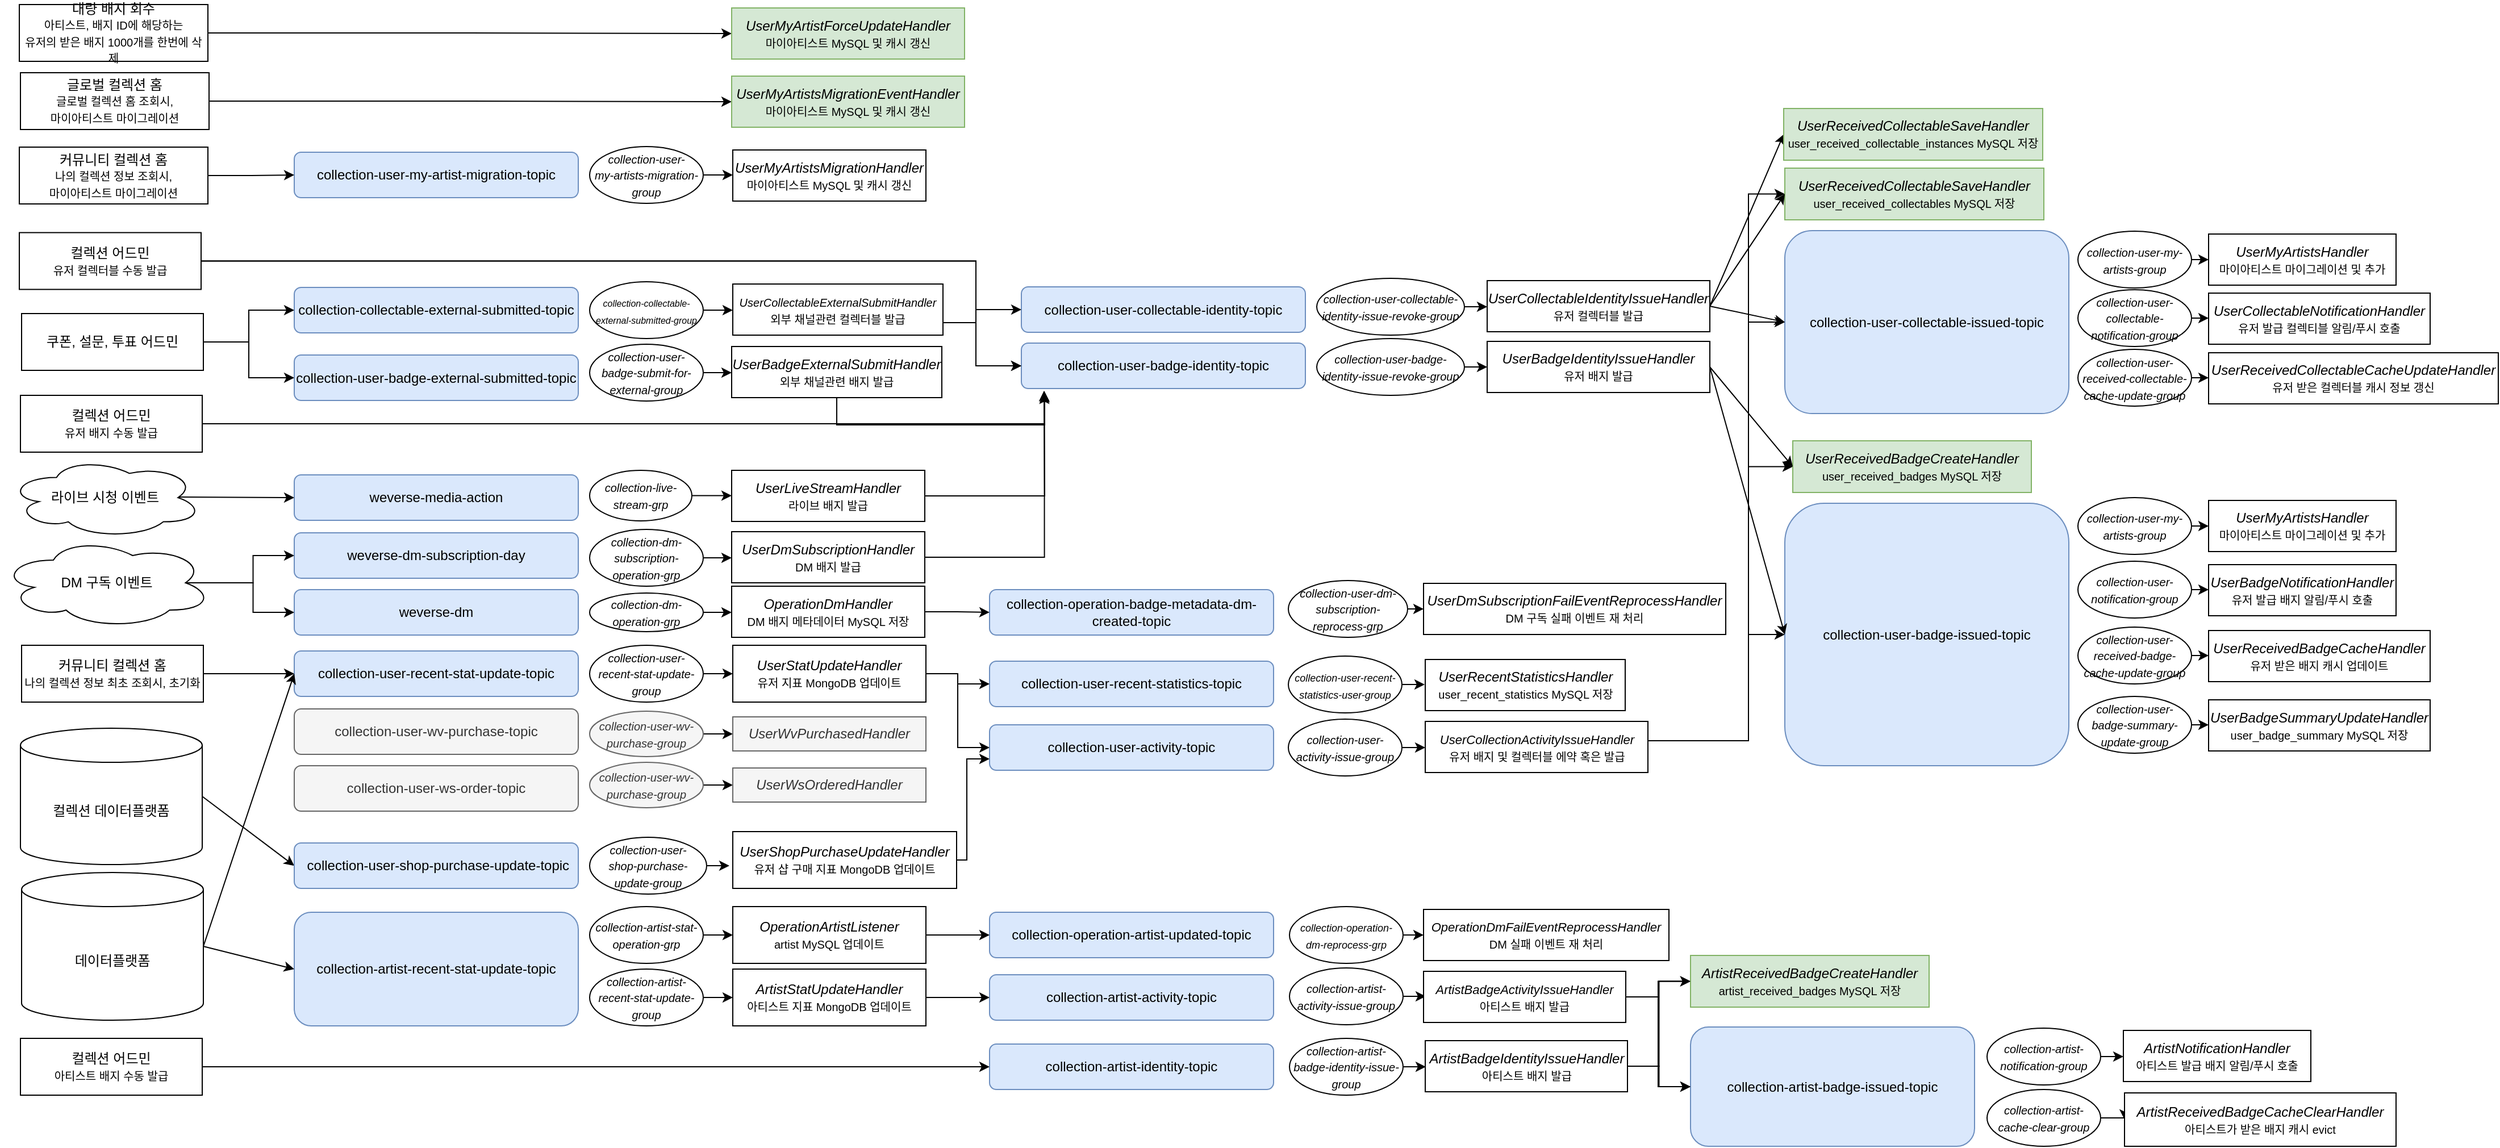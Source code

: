 <mxfile version="22.1.17" type="github">
  <diagram name="Kafka Event" id="AxXZHzaRcRMsWfZ9CsZy">
    <mxGraphModel dx="1747" dy="1039" grid="1" gridSize="10" guides="1" tooltips="1" connect="1" arrows="1" fold="1" page="1" pageScale="1" pageWidth="827" pageHeight="1169" math="0" shadow="0">
      <root>
        <mxCell id="0" />
        <mxCell id="1" parent="0" />
        <mxCell id="Hu20n-Qd5BMdo4HiK3WD-1" value="collection-user-recent-stat-update-topic" style="rounded=1;whiteSpace=wrap;html=1;fillColor=#dae8fc;strokeColor=#6c8ebf;" parent="1" vertex="1">
          <mxGeometry x="437" y="646" width="250" height="40" as="geometry" />
        </mxCell>
        <mxCell id="Hu20n-Qd5BMdo4HiK3WD-2" value="collection-operation-artist-updated-topic" style="rounded=1;whiteSpace=wrap;html=1;fillColor=#dae8fc;strokeColor=#6c8ebf;" parent="1" vertex="1">
          <mxGeometry x="1049" y="876" width="250" height="40" as="geometry" />
        </mxCell>
        <mxCell id="Hu20n-Qd5BMdo4HiK3WD-3" value="weverse-dm-subscription-day" style="rounded=1;whiteSpace=wrap;html=1;fillColor=#dae8fc;strokeColor=#6c8ebf;" parent="1" vertex="1">
          <mxGeometry x="437" y="542" width="250" height="40" as="geometry" />
        </mxCell>
        <mxCell id="Hu20n-Qd5BMdo4HiK3WD-4" value="collection-operation-badge-metadata-dm-created-topic" style="rounded=1;whiteSpace=wrap;html=1;fillColor=#dae8fc;strokeColor=#6c8ebf;" parent="1" vertex="1">
          <mxGeometry x="1049" y="592" width="250" height="40" as="geometry" />
        </mxCell>
        <mxCell id="Hu20n-Qd5BMdo4HiK3WD-6" value="collection-user-badge-identity-topic" style="rounded=1;whiteSpace=wrap;html=1;fillColor=#dae8fc;strokeColor=#6c8ebf;" parent="1" vertex="1">
          <mxGeometry x="1077" y="375" width="250" height="40" as="geometry" />
        </mxCell>
        <mxCell id="Hu20n-Qd5BMdo4HiK3WD-7" value="collection-user-collectable-identity-topic" style="rounded=1;whiteSpace=wrap;html=1;fillColor=#dae8fc;strokeColor=#6c8ebf;" parent="1" vertex="1">
          <mxGeometry x="1077" y="325.5" width="250" height="40" as="geometry" />
        </mxCell>
        <mxCell id="Hu20n-Qd5BMdo4HiK3WD-8" value="collection-artist-activity-topic" style="rounded=1;whiteSpace=wrap;html=1;fillColor=#dae8fc;strokeColor=#6c8ebf;" parent="1" vertex="1">
          <mxGeometry x="1049" y="931" width="250" height="40" as="geometry" />
        </mxCell>
        <mxCell id="Hu20n-Qd5BMdo4HiK3WD-9" value="collection-artist-identity-topic" style="rounded=1;whiteSpace=wrap;html=1;fillColor=#dae8fc;strokeColor=#6c8ebf;" parent="1" vertex="1">
          <mxGeometry x="1049" y="992" width="250" height="40" as="geometry" />
        </mxCell>
        <mxCell id="Hu20n-Qd5BMdo4HiK3WD-11" value="collection-artist-badge-issued-topic" style="rounded=1;whiteSpace=wrap;html=1;fillColor=#dae8fc;strokeColor=#6c8ebf;" parent="1" vertex="1">
          <mxGeometry x="1666" y="977" width="250" height="105" as="geometry" />
        </mxCell>
        <mxCell id="Hu20n-Qd5BMdo4HiK3WD-12" value="collection-user-collectable-issued-topic" style="rounded=1;whiteSpace=wrap;html=1;fillColor=#dae8fc;strokeColor=#6c8ebf;" parent="1" vertex="1">
          <mxGeometry x="1749" y="276" width="250" height="161" as="geometry" />
        </mxCell>
        <mxCell id="Hu20n-Qd5BMdo4HiK3WD-13" value="collection-user-my-artist-migration-topic" style="rounded=1;whiteSpace=wrap;html=1;fillColor=#dae8fc;strokeColor=#6c8ebf;" parent="1" vertex="1">
          <mxGeometry x="437" y="207" width="250" height="40" as="geometry" />
        </mxCell>
        <mxCell id="Hu20n-Qd5BMdo4HiK3WD-14" value="collection-user-activity-topic" style="rounded=1;whiteSpace=wrap;html=1;fillColor=#dae8fc;strokeColor=#6c8ebf;" parent="1" vertex="1">
          <mxGeometry x="1049" y="711" width="250" height="40" as="geometry" />
        </mxCell>
        <mxCell id="Hu20n-Qd5BMdo4HiK3WD-16" value="collection-user-badge-issued-topic" style="rounded=1;whiteSpace=wrap;html=1;fillColor=#dae8fc;strokeColor=#6c8ebf;" parent="1" vertex="1">
          <mxGeometry x="1749" y="516" width="250" height="231" as="geometry" />
        </mxCell>
        <mxCell id="Hu20n-Qd5BMdo4HiK3WD-17" value="collection-user-ws-order-topic" style="rounded=1;whiteSpace=wrap;html=1;fillColor=#f5f5f5;strokeColor=#666666;fontColor=#333333;" parent="1" vertex="1">
          <mxGeometry x="437" y="747" width="250" height="40" as="geometry" />
        </mxCell>
        <mxCell id="Hu20n-Qd5BMdo4HiK3WD-18" value="collection-user-wv-purchase-topic" style="rounded=1;whiteSpace=wrap;html=1;fillColor=#f5f5f5;strokeColor=#666666;fontColor=#333333;" parent="1" vertex="1">
          <mxGeometry x="437" y="697" width="250" height="40" as="geometry" />
        </mxCell>
        <mxCell id="Hu20n-Qd5BMdo4HiK3WD-19" value="collection-artist-recent-stat-update-topic" style="rounded=1;whiteSpace=wrap;html=1;fillColor=#dae8fc;strokeColor=#6c8ebf;" parent="1" vertex="1">
          <mxGeometry x="437" y="876" width="250" height="100" as="geometry" />
        </mxCell>
        <mxCell id="Hu20n-Qd5BMdo4HiK3WD-20" value="collection-user-recent-statistics-topic" style="rounded=1;whiteSpace=wrap;html=1;fillColor=#dae8fc;strokeColor=#6c8ebf;" parent="1" vertex="1">
          <mxGeometry x="1049" y="655" width="250" height="40" as="geometry" />
        </mxCell>
        <mxCell id="Hu20n-Qd5BMdo4HiK3WD-21" value="weverse-dm" style="rounded=1;whiteSpace=wrap;html=1;fillColor=#dae8fc;strokeColor=#6c8ebf;" parent="1" vertex="1">
          <mxGeometry x="437" y="592" width="250" height="40" as="geometry" />
        </mxCell>
        <mxCell id="Hu20n-Qd5BMdo4HiK3WD-22" value="weverse-media-action" style="rounded=1;whiteSpace=wrap;html=1;fillColor=#dae8fc;strokeColor=#6c8ebf;" parent="1" vertex="1">
          <mxGeometry x="437" y="491" width="250" height="40" as="geometry" />
        </mxCell>
        <mxCell id="Hu20n-Qd5BMdo4HiK3WD-23" value="collection-user-badge-external-submitted-topic" style="rounded=1;whiteSpace=wrap;html=1;fillColor=#dae8fc;strokeColor=#6c8ebf;" parent="1" vertex="1">
          <mxGeometry x="437" y="385.5" width="250" height="40" as="geometry" />
        </mxCell>
        <mxCell id="Hu20n-Qd5BMdo4HiK3WD-24" value="collection-collectable-external-submitted-topic" style="rounded=1;whiteSpace=wrap;html=1;fillColor=#dae8fc;strokeColor=#6c8ebf;" parent="1" vertex="1">
          <mxGeometry x="437" y="326" width="250" height="40" as="geometry" />
        </mxCell>
        <mxCell id="Hu20n-Qd5BMdo4HiK3WD-59" style="edgeStyle=orthogonalEdgeStyle;rounded=0;orthogonalLoop=1;jettySize=auto;html=1;exitX=1;exitY=0.5;exitDx=0;exitDy=0;" parent="1" source="Hu20n-Qd5BMdo4HiK3WD-27" target="Hu20n-Qd5BMdo4HiK3WD-34" edge="1">
          <mxGeometry relative="1" as="geometry" />
        </mxCell>
        <mxCell id="Hu20n-Qd5BMdo4HiK3WD-27" value="&lt;i&gt;&lt;font style=&quot;font-size: 9px;&quot;&gt;collection-user-recent-statistics-user-group&lt;/font&gt;&lt;/i&gt;" style="ellipse;whiteSpace=wrap;html=1;" parent="1" vertex="1">
          <mxGeometry x="1312" y="650.5" width="100" height="50" as="geometry" />
        </mxCell>
        <mxCell id="Hu20n-Qd5BMdo4HiK3WD-29" style="edgeStyle=orthogonalEdgeStyle;rounded=0;orthogonalLoop=1;jettySize=auto;html=1;entryX=0;entryY=0.5;entryDx=0;entryDy=0;exitX=1;exitY=0.5;exitDx=0;exitDy=0;" parent="1" source="Hu20n-Qd5BMdo4HiK3WD-35" target="Hu20n-Qd5BMdo4HiK3WD-20" edge="1">
          <mxGeometry relative="1" as="geometry">
            <mxPoint x="427" y="606" as="sourcePoint" />
            <Array as="points" />
          </mxGeometry>
        </mxCell>
        <mxCell id="Hu20n-Qd5BMdo4HiK3WD-28" value="&lt;font size=&quot;1&quot;&gt;&lt;i&gt;collection-user-recent-stat-update-group&lt;/i&gt;&lt;/font&gt;" style="ellipse;whiteSpace=wrap;html=1;" parent="1" vertex="1">
          <mxGeometry x="697" y="641" width="100" height="50" as="geometry" />
        </mxCell>
        <mxCell id="Hu20n-Qd5BMdo4HiK3WD-34" value="&lt;i&gt;UserRecentStatisticsHandler&lt;/i&gt;&lt;br style=&quot;border-color: var(--border-color);&quot;&gt;&lt;font style=&quot;font-size: 10px;&quot;&gt;user_recent_statistics MySQL 저장&lt;/font&gt;" style="rounded=0;whiteSpace=wrap;html=1;" parent="1" vertex="1">
          <mxGeometry x="1432.5" y="653.5" width="176" height="45" as="geometry" />
        </mxCell>
        <mxCell id="Hu20n-Qd5BMdo4HiK3WD-38" value="" style="edgeStyle=orthogonalEdgeStyle;rounded=0;orthogonalLoop=1;jettySize=auto;html=1;entryX=0;entryY=0.5;entryDx=0;entryDy=0;exitX=1;exitY=0.5;exitDx=0;exitDy=0;" parent="1" source="Hu20n-Qd5BMdo4HiK3WD-28" target="Hu20n-Qd5BMdo4HiK3WD-35" edge="1">
          <mxGeometry relative="1" as="geometry">
            <mxPoint x="514" y="343" as="sourcePoint" />
            <mxPoint x="1167" y="343" as="targetPoint" />
            <Array as="points" />
          </mxGeometry>
        </mxCell>
        <mxCell id="Hu20n-Qd5BMdo4HiK3WD-135" style="edgeStyle=orthogonalEdgeStyle;rounded=0;orthogonalLoop=1;jettySize=auto;html=1;exitX=1;exitY=0.5;exitDx=0;exitDy=0;entryX=0;entryY=0.5;entryDx=0;entryDy=0;" parent="1" source="Hu20n-Qd5BMdo4HiK3WD-35" target="Hu20n-Qd5BMdo4HiK3WD-14" edge="1">
          <mxGeometry relative="1" as="geometry" />
        </mxCell>
        <mxCell id="Hu20n-Qd5BMdo4HiK3WD-35" value="&lt;i&gt;UserStatUpdateHandler&lt;/i&gt;&lt;br&gt;&lt;font style=&quot;font-size: 10px;&quot;&gt;유저 지표 MongoDB 업데이트&lt;/font&gt;" style="rounded=0;whiteSpace=wrap;html=1;" parent="1" vertex="1">
          <mxGeometry x="823" y="641" width="170" height="50" as="geometry" />
        </mxCell>
        <mxCell id="Hu20n-Qd5BMdo4HiK3WD-40" style="edgeStyle=orthogonalEdgeStyle;rounded=0;orthogonalLoop=1;jettySize=auto;html=1;entryX=0;entryY=0.5;entryDx=0;entryDy=0;" parent="1" source="Hu20n-Qd5BMdo4HiK3WD-39" target="Hu20n-Qd5BMdo4HiK3WD-1" edge="1">
          <mxGeometry relative="1" as="geometry" />
        </mxCell>
        <mxCell id="Hu20n-Qd5BMdo4HiK3WD-39" value="커뮤니티 컬렉션 홈&lt;br&gt;&lt;font style=&quot;font-size: 10px;&quot;&gt;나의 컬렉션 정보 최초 조회시, 초기화&lt;/font&gt;" style="rounded=0;whiteSpace=wrap;html=1;" parent="1" vertex="1">
          <mxGeometry x="197" y="641" width="160" height="50" as="geometry" />
        </mxCell>
        <mxCell id="Hu20n-Qd5BMdo4HiK3WD-42" style="rounded=0;orthogonalLoop=1;jettySize=auto;html=1;exitX=1;exitY=0.5;exitDx=0;exitDy=0;exitPerimeter=0;entryX=0;entryY=0.5;entryDx=0;entryDy=0;" parent="1" source="Hu20n-Qd5BMdo4HiK3WD-41" target="Hu20n-Qd5BMdo4HiK3WD-1" edge="1">
          <mxGeometry relative="1" as="geometry" />
        </mxCell>
        <mxCell id="Hu20n-Qd5BMdo4HiK3WD-43" style="rounded=0;orthogonalLoop=1;jettySize=auto;html=1;exitX=1;exitY=0.5;exitDx=0;exitDy=0;exitPerimeter=0;entryX=0;entryY=0.5;entryDx=0;entryDy=0;" parent="1" source="Hu20n-Qd5BMdo4HiK3WD-41" target="Hu20n-Qd5BMdo4HiK3WD-19" edge="1">
          <mxGeometry relative="1" as="geometry">
            <mxPoint x="358" y="871" as="sourcePoint" />
          </mxGeometry>
        </mxCell>
        <mxCell id="Hu20n-Qd5BMdo4HiK3WD-41" value="데이터플랫폼" style="shape=cylinder3;whiteSpace=wrap;html=1;boundedLbl=1;backgroundOutline=1;size=15;" parent="1" vertex="1">
          <mxGeometry x="197" y="841" width="160" height="130" as="geometry" />
        </mxCell>
        <mxCell id="Hu20n-Qd5BMdo4HiK3WD-46" style="edgeStyle=orthogonalEdgeStyle;rounded=0;orthogonalLoop=1;jettySize=auto;html=1;exitX=1;exitY=0.5;exitDx=0;exitDy=0;entryX=0;entryY=0.5;entryDx=0;entryDy=0;" parent="1" source="Hu20n-Qd5BMdo4HiK3WD-44" target="Hu20n-Qd5BMdo4HiK3WD-45" edge="1">
          <mxGeometry relative="1" as="geometry" />
        </mxCell>
        <mxCell id="Hu20n-Qd5BMdo4HiK3WD-44" value="&lt;font style=&quot;font-size: 10px;&quot;&gt;&lt;i&gt;collection-artist-recent-stat-update-group&lt;/i&gt;&lt;/font&gt;" style="ellipse;whiteSpace=wrap;html=1;" parent="1" vertex="1">
          <mxGeometry x="697" y="926" width="100" height="50" as="geometry" />
        </mxCell>
        <mxCell id="Hu20n-Qd5BMdo4HiK3WD-138" style="edgeStyle=orthogonalEdgeStyle;rounded=0;orthogonalLoop=1;jettySize=auto;html=1;exitX=1;exitY=0.5;exitDx=0;exitDy=0;entryX=0;entryY=0.5;entryDx=0;entryDy=0;" parent="1" source="Hu20n-Qd5BMdo4HiK3WD-45" target="Hu20n-Qd5BMdo4HiK3WD-8" edge="1">
          <mxGeometry relative="1" as="geometry" />
        </mxCell>
        <mxCell id="Hu20n-Qd5BMdo4HiK3WD-45" value="&lt;i&gt;ArtistStatUpdateHandler&lt;br&gt;&lt;/i&gt;&lt;font style=&quot;font-size: 10px;&quot;&gt;아티스트 지표 MongoDB 업데이트&lt;/font&gt;" style="rounded=0;whiteSpace=wrap;html=1;" parent="1" vertex="1">
          <mxGeometry x="823" y="926" width="170" height="50" as="geometry" />
        </mxCell>
        <mxCell id="Hu20n-Qd5BMdo4HiK3WD-53" style="edgeStyle=orthogonalEdgeStyle;rounded=0;orthogonalLoop=1;jettySize=auto;html=1;exitX=1;exitY=0.5;exitDx=0;exitDy=0;entryX=0;entryY=0.5;entryDx=0;entryDy=0;" parent="1" source="Hu20n-Qd5BMdo4HiK3WD-48" target="Hu20n-Qd5BMdo4HiK3WD-52" edge="1">
          <mxGeometry relative="1" as="geometry" />
        </mxCell>
        <mxCell id="Hu20n-Qd5BMdo4HiK3WD-48" value="&lt;font style=&quot;font-size: 10px;&quot;&gt;&lt;i&gt;collection-artist-stat-operation-grp&lt;/i&gt;&lt;/font&gt;" style="ellipse;whiteSpace=wrap;html=1;" parent="1" vertex="1">
          <mxGeometry x="697" y="871" width="100" height="50" as="geometry" />
        </mxCell>
        <mxCell id="Hu20n-Qd5BMdo4HiK3WD-49" style="edgeStyle=orthogonalEdgeStyle;rounded=0;orthogonalLoop=1;jettySize=auto;html=1;exitX=0.5;exitY=1;exitDx=0;exitDy=0;" parent="1" source="Hu20n-Qd5BMdo4HiK3WD-19" target="Hu20n-Qd5BMdo4HiK3WD-19" edge="1">
          <mxGeometry relative="1" as="geometry" />
        </mxCell>
        <mxCell id="Hu20n-Qd5BMdo4HiK3WD-54" style="edgeStyle=orthogonalEdgeStyle;rounded=0;orthogonalLoop=1;jettySize=auto;html=1;exitX=1;exitY=0.5;exitDx=0;exitDy=0;entryX=0;entryY=0.5;entryDx=0;entryDy=0;" parent="1" source="Hu20n-Qd5BMdo4HiK3WD-52" target="Hu20n-Qd5BMdo4HiK3WD-2" edge="1">
          <mxGeometry relative="1" as="geometry" />
        </mxCell>
        <mxCell id="Hu20n-Qd5BMdo4HiK3WD-52" value="&lt;i&gt;OperationArtistListener&lt;br&gt;&lt;/i&gt;&lt;span style=&quot;font-size: 10px;&quot;&gt;artist MySQL 업데이트&lt;/span&gt;" style="rounded=0;whiteSpace=wrap;html=1;" parent="1" vertex="1">
          <mxGeometry x="823" y="871" width="170" height="50" as="geometry" />
        </mxCell>
        <mxCell id="Hu20n-Qd5BMdo4HiK3WD-57" style="edgeStyle=orthogonalEdgeStyle;rounded=0;orthogonalLoop=1;jettySize=auto;html=1;exitX=1;exitY=0.5;exitDx=0;exitDy=0;entryX=0;entryY=0.5;entryDx=0;entryDy=0;" parent="1" source="Hu20n-Qd5BMdo4HiK3WD-55" target="Hu20n-Qd5BMdo4HiK3WD-56" edge="1">
          <mxGeometry relative="1" as="geometry" />
        </mxCell>
        <mxCell id="Hu20n-Qd5BMdo4HiK3WD-55" value="&lt;i&gt;&lt;font style=&quot;font-size: 9px;&quot;&gt;collection-operation-&lt;br&gt;dm-reprocess-grp&lt;/font&gt;&lt;/i&gt;" style="ellipse;whiteSpace=wrap;html=1;" parent="1" vertex="1">
          <mxGeometry x="1313" y="871" width="100" height="50" as="geometry" />
        </mxCell>
        <mxCell id="Hu20n-Qd5BMdo4HiK3WD-56" value="&lt;font style=&quot;&quot;&gt;&lt;i style=&quot;&quot;&gt;&lt;font style=&quot;font-size: 11px;&quot;&gt;OperationDmFailEventReprocessHandler&lt;/font&gt;&lt;/i&gt;&lt;br&gt;&lt;/font&gt;&lt;font style=&quot;font-size: 10px;&quot;&gt;DM 실패 이벤트 재 처리&lt;/font&gt;" style="rounded=0;whiteSpace=wrap;html=1;" parent="1" vertex="1">
          <mxGeometry x="1431" y="873.5" width="216" height="45" as="geometry" />
        </mxCell>
        <mxCell id="Hu20n-Qd5BMdo4HiK3WD-62" style="edgeStyle=orthogonalEdgeStyle;rounded=0;orthogonalLoop=1;jettySize=auto;html=1;exitX=1;exitY=0.5;exitDx=0;exitDy=0;" parent="1" source="Hu20n-Qd5BMdo4HiK3WD-60" target="Hu20n-Qd5BMdo4HiK3WD-61" edge="1">
          <mxGeometry relative="1" as="geometry" />
        </mxCell>
        <mxCell id="Hu20n-Qd5BMdo4HiK3WD-60" value="&lt;font style=&quot;font-size: 10px;&quot;&gt;&lt;i&gt;collection-artist-activity-issue-group&lt;/i&gt;&lt;/font&gt;" style="ellipse;whiteSpace=wrap;html=1;" parent="1" vertex="1">
          <mxGeometry x="1313" y="925" width="100" height="50" as="geometry" />
        </mxCell>
        <mxCell id="Hu20n-Qd5BMdo4HiK3WD-65" style="rounded=0;orthogonalLoop=1;jettySize=auto;html=1;exitX=1;exitY=0.5;exitDx=0;exitDy=0;entryX=0;entryY=0.5;entryDx=0;entryDy=0;edgeStyle=orthogonalEdgeStyle;" parent="1" source="Hu20n-Qd5BMdo4HiK3WD-61" target="Hu20n-Qd5BMdo4HiK3WD-11" edge="1">
          <mxGeometry relative="1" as="geometry" />
        </mxCell>
        <mxCell id="Hu20n-Qd5BMdo4HiK3WD-73" style="rounded=0;orthogonalLoop=1;jettySize=auto;html=1;exitX=1;exitY=0.5;exitDx=0;exitDy=0;entryX=0;entryY=0.5;entryDx=0;entryDy=0;edgeStyle=orthogonalEdgeStyle;" parent="1" source="Hu20n-Qd5BMdo4HiK3WD-61" target="Hu20n-Qd5BMdo4HiK3WD-71" edge="1">
          <mxGeometry relative="1" as="geometry" />
        </mxCell>
        <mxCell id="Hu20n-Qd5BMdo4HiK3WD-61" value="&lt;font style=&quot;&quot;&gt;&lt;font size=&quot;1&quot; style=&quot;&quot;&gt;&lt;i style=&quot;font-size: 11px;&quot;&gt;ArtistBadgeActivityIssueHandler&lt;/i&gt;&lt;/font&gt;&lt;br&gt;&lt;span style=&quot;font-size: 10px;&quot;&gt;아티스트 배지 발급&lt;/span&gt;&lt;br&gt;&lt;/font&gt;" style="rounded=0;whiteSpace=wrap;html=1;" parent="1" vertex="1">
          <mxGeometry x="1431" y="928" width="178" height="45" as="geometry" />
        </mxCell>
        <mxCell id="Hu20n-Qd5BMdo4HiK3WD-71" value="&lt;i&gt;ArtistReceivedBadgeCreateHandler&lt;/i&gt;&lt;br&gt;&lt;font style=&quot;font-size: 10px;&quot;&gt;artist_received_badges&amp;nbsp;MySQL 저장&lt;/font&gt;" style="rounded=0;whiteSpace=wrap;html=1;fillColor=#d5e8d4;strokeColor=#82b366;" parent="1" vertex="1">
          <mxGeometry x="1666" y="914" width="210" height="45.5" as="geometry" />
        </mxCell>
        <mxCell id="Hu20n-Qd5BMdo4HiK3WD-77" style="edgeStyle=orthogonalEdgeStyle;rounded=0;orthogonalLoop=1;jettySize=auto;html=1;exitX=1;exitY=0.5;exitDx=0;exitDy=0;" parent="1" source="Hu20n-Qd5BMdo4HiK3WD-74" target="Hu20n-Qd5BMdo4HiK3WD-75" edge="1">
          <mxGeometry relative="1" as="geometry" />
        </mxCell>
        <mxCell id="Hu20n-Qd5BMdo4HiK3WD-74" value="&lt;font size=&quot;1&quot; style=&quot;&quot;&gt;&lt;i style=&quot;&quot;&gt;collection-artist-badge-identity-issue-group&lt;/i&gt;&lt;/font&gt;" style="ellipse;whiteSpace=wrap;html=1;" parent="1" vertex="1">
          <mxGeometry x="1313" y="987" width="100" height="50" as="geometry" />
        </mxCell>
        <mxCell id="Hu20n-Qd5BMdo4HiK3WD-79" style="rounded=0;orthogonalLoop=1;jettySize=auto;html=1;exitX=1;exitY=0.5;exitDx=0;exitDy=0;entryX=0;entryY=0.5;entryDx=0;entryDy=0;edgeStyle=orthogonalEdgeStyle;" parent="1" source="Hu20n-Qd5BMdo4HiK3WD-75" target="Hu20n-Qd5BMdo4HiK3WD-11" edge="1">
          <mxGeometry relative="1" as="geometry" />
        </mxCell>
        <mxCell id="Hu20n-Qd5BMdo4HiK3WD-81" style="rounded=0;orthogonalLoop=1;jettySize=auto;html=1;exitX=1;exitY=0.5;exitDx=0;exitDy=0;entryX=0;entryY=0.5;entryDx=0;entryDy=0;edgeStyle=orthogonalEdgeStyle;" parent="1" source="Hu20n-Qd5BMdo4HiK3WD-75" target="Hu20n-Qd5BMdo4HiK3WD-71" edge="1">
          <mxGeometry relative="1" as="geometry">
            <mxPoint x="1709" y="1042.75" as="targetPoint" />
          </mxGeometry>
        </mxCell>
        <mxCell id="Hu20n-Qd5BMdo4HiK3WD-75" value="&lt;i&gt;ArtistBadgeIdentityIssueHandler&lt;/i&gt;&lt;br&gt;&lt;font style=&quot;font-size: 10px;&quot;&gt;아티스트 배지 발급&lt;/font&gt;" style="rounded=0;whiteSpace=wrap;html=1;" parent="1" vertex="1">
          <mxGeometry x="1432.5" y="989" width="178" height="45" as="geometry" />
        </mxCell>
        <mxCell id="Hu20n-Qd5BMdo4HiK3WD-83" style="edgeStyle=orthogonalEdgeStyle;rounded=0;orthogonalLoop=1;jettySize=auto;html=1;exitX=1;exitY=0.5;exitDx=0;exitDy=0;entryX=0;entryY=0.5;entryDx=0;entryDy=0;" parent="1" source="Hu20n-Qd5BMdo4HiK3WD-82" target="Hu20n-Qd5BMdo4HiK3WD-9" edge="1">
          <mxGeometry relative="1" as="geometry" />
        </mxCell>
        <mxCell id="Hu20n-Qd5BMdo4HiK3WD-82" value="컬렉션 어드민&lt;br&gt;&lt;span style=&quot;font-size: 10px;&quot;&gt;아티스트 배지 수동 발급&lt;/span&gt;" style="rounded=0;whiteSpace=wrap;html=1;" parent="1" vertex="1">
          <mxGeometry x="196" y="987" width="160" height="50" as="geometry" />
        </mxCell>
        <mxCell id="Hu20n-Qd5BMdo4HiK3WD-89" style="edgeStyle=orthogonalEdgeStyle;rounded=0;orthogonalLoop=1;jettySize=auto;html=1;exitX=1;exitY=0.5;exitDx=0;exitDy=0;entryX=0;entryY=0.5;entryDx=0;entryDy=0;" parent="1" source="Hu20n-Qd5BMdo4HiK3WD-90" target="Hu20n-Qd5BMdo4HiK3WD-23" edge="1">
          <mxGeometry relative="1" as="geometry">
            <mxPoint x="357" y="391.5" as="sourcePoint" />
          </mxGeometry>
        </mxCell>
        <mxCell id="Hu20n-Qd5BMdo4HiK3WD-91" value="" style="edgeStyle=orthogonalEdgeStyle;rounded=0;orthogonalLoop=1;jettySize=auto;html=1;" parent="1" source="Hu20n-Qd5BMdo4HiK3WD-90" target="Hu20n-Qd5BMdo4HiK3WD-24" edge="1">
          <mxGeometry relative="1" as="geometry" />
        </mxCell>
        <mxCell id="Hu20n-Qd5BMdo4HiK3WD-90" value="쿠폰, 설문, 투표 어드민&lt;br&gt;" style="rounded=0;whiteSpace=wrap;html=1;" parent="1" vertex="1">
          <mxGeometry x="197" y="349" width="160" height="50" as="geometry" />
        </mxCell>
        <mxCell id="Hu20n-Qd5BMdo4HiK3WD-95" style="edgeStyle=orthogonalEdgeStyle;rounded=0;orthogonalLoop=1;jettySize=auto;html=1;exitX=0.875;exitY=0.5;exitDx=0;exitDy=0;exitPerimeter=0;entryX=0;entryY=0.5;entryDx=0;entryDy=0;" parent="1" target="Hu20n-Qd5BMdo4HiK3WD-22" edge="1">
          <mxGeometry relative="1" as="geometry">
            <mxPoint x="335.625" y="510.5" as="sourcePoint" />
          </mxGeometry>
        </mxCell>
        <mxCell id="Hu20n-Qd5BMdo4HiK3WD-94" value="라이브 시청 이벤트" style="ellipse;shape=cloud;whiteSpace=wrap;html=1;" parent="1" vertex="1">
          <mxGeometry x="185" y="475.5" width="171" height="71" as="geometry" />
        </mxCell>
        <mxCell id="Hu20n-Qd5BMdo4HiK3WD-97" style="edgeStyle=orthogonalEdgeStyle;rounded=0;orthogonalLoop=1;jettySize=auto;html=1;exitX=0.875;exitY=0.5;exitDx=0;exitDy=0;exitPerimeter=0;" parent="1" source="Hu20n-Qd5BMdo4HiK3WD-96" target="Hu20n-Qd5BMdo4HiK3WD-3" edge="1">
          <mxGeometry relative="1" as="geometry" />
        </mxCell>
        <mxCell id="Hu20n-Qd5BMdo4HiK3WD-98" style="edgeStyle=orthogonalEdgeStyle;rounded=0;orthogonalLoop=1;jettySize=auto;html=1;exitX=0.875;exitY=0.5;exitDx=0;exitDy=0;exitPerimeter=0;" parent="1" source="Hu20n-Qd5BMdo4HiK3WD-96" target="Hu20n-Qd5BMdo4HiK3WD-21" edge="1">
          <mxGeometry relative="1" as="geometry" />
        </mxCell>
        <mxCell id="Hu20n-Qd5BMdo4HiK3WD-96" value="DM 구독 이벤트" style="ellipse;shape=cloud;whiteSpace=wrap;html=1;" parent="1" vertex="1">
          <mxGeometry x="178.5" y="546" width="186" height="80" as="geometry" />
        </mxCell>
        <mxCell id="Hu20n-Qd5BMdo4HiK3WD-103" style="edgeStyle=orthogonalEdgeStyle;rounded=0;orthogonalLoop=1;jettySize=auto;html=1;exitX=1;exitY=0.5;exitDx=0;exitDy=0;entryX=0;entryY=0.5;entryDx=0;entryDy=0;" parent="1" source="Hu20n-Qd5BMdo4HiK3WD-99" target="Hu20n-Qd5BMdo4HiK3WD-102" edge="1">
          <mxGeometry relative="1" as="geometry" />
        </mxCell>
        <mxCell id="Hu20n-Qd5BMdo4HiK3WD-99" value="&lt;font size=&quot;1&quot;&gt;&lt;i&gt;collection-user-wv-purchase-group&lt;br&gt;&lt;/i&gt;&lt;/font&gt;" style="ellipse;whiteSpace=wrap;html=1;fillColor=#f5f5f5;fontColor=#333333;strokeColor=#666666;" parent="1" vertex="1">
          <mxGeometry x="697" y="699" width="100" height="40" as="geometry" />
        </mxCell>
        <mxCell id="Hu20n-Qd5BMdo4HiK3WD-107" style="edgeStyle=orthogonalEdgeStyle;rounded=0;orthogonalLoop=1;jettySize=auto;html=1;exitX=1;exitY=0.5;exitDx=0;exitDy=0;entryX=0;entryY=0.5;entryDx=0;entryDy=0;" parent="1" source="Hu20n-Qd5BMdo4HiK3WD-100" target="Hu20n-Qd5BMdo4HiK3WD-106" edge="1">
          <mxGeometry relative="1" as="geometry">
            <mxPoint x="817" y="612" as="targetPoint" />
          </mxGeometry>
        </mxCell>
        <mxCell id="Hu20n-Qd5BMdo4HiK3WD-100" value="&lt;font size=&quot;1&quot;&gt;&lt;i&gt;collection-dm-operation-grp&lt;/i&gt;&lt;/font&gt;" style="ellipse;whiteSpace=wrap;html=1;" parent="1" vertex="1">
          <mxGeometry x="697" y="595" width="100" height="34" as="geometry" />
        </mxCell>
        <mxCell id="Hu20n-Qd5BMdo4HiK3WD-105" style="edgeStyle=orthogonalEdgeStyle;rounded=0;orthogonalLoop=1;jettySize=auto;html=1;exitX=1;exitY=0.5;exitDx=0;exitDy=0;entryX=0;entryY=0.5;entryDx=0;entryDy=0;" parent="1" source="Hu20n-Qd5BMdo4HiK3WD-101" target="Hu20n-Qd5BMdo4HiK3WD-104" edge="1">
          <mxGeometry relative="1" as="geometry" />
        </mxCell>
        <mxCell id="Hu20n-Qd5BMdo4HiK3WD-101" value="&lt;font size=&quot;1&quot;&gt;&lt;i&gt;collection-user-wv-purchase-group&lt;br&gt;&lt;/i&gt;&lt;/font&gt;" style="ellipse;whiteSpace=wrap;html=1;fillColor=#f5f5f5;fontColor=#333333;strokeColor=#666666;" parent="1" vertex="1">
          <mxGeometry x="697" y="744" width="100" height="40" as="geometry" />
        </mxCell>
        <mxCell id="Hu20n-Qd5BMdo4HiK3WD-102" value="&lt;i&gt;UserWvPurchasedHandler&lt;/i&gt;" style="rounded=0;whiteSpace=wrap;html=1;fillColor=#f5f5f5;fontColor=#333333;strokeColor=#666666;" parent="1" vertex="1">
          <mxGeometry x="823" y="704" width="170" height="30" as="geometry" />
        </mxCell>
        <mxCell id="Hu20n-Qd5BMdo4HiK3WD-104" value="&lt;i&gt;UserWsOrderedHandler&lt;/i&gt;" style="rounded=0;whiteSpace=wrap;html=1;fillColor=#f5f5f5;fontColor=#333333;strokeColor=#666666;" parent="1" vertex="1">
          <mxGeometry x="823" y="749" width="170" height="30" as="geometry" />
        </mxCell>
        <mxCell id="Hu20n-Qd5BMdo4HiK3WD-108" style="edgeStyle=orthogonalEdgeStyle;rounded=0;orthogonalLoop=1;jettySize=auto;html=1;exitX=1;exitY=0.5;exitDx=0;exitDy=0;entryX=0;entryY=0.5;entryDx=0;entryDy=0;" parent="1" source="Hu20n-Qd5BMdo4HiK3WD-106" target="Hu20n-Qd5BMdo4HiK3WD-4" edge="1">
          <mxGeometry relative="1" as="geometry" />
        </mxCell>
        <mxCell id="Hu20n-Qd5BMdo4HiK3WD-106" value="&lt;font style=&quot;&quot;&gt;&lt;i&gt;OperationDmHandler&lt;br&gt;&lt;/i&gt;&lt;font style=&quot;font-size: 10px;&quot;&gt;DM 배지 메타데이터 MySQL 저장&lt;/font&gt;&lt;br&gt;&lt;/font&gt;" style="rounded=0;whiteSpace=wrap;html=1;" parent="1" vertex="1">
          <mxGeometry x="822" y="589" width="170" height="45" as="geometry" />
        </mxCell>
        <mxCell id="Hu20n-Qd5BMdo4HiK3WD-111" style="edgeStyle=orthogonalEdgeStyle;rounded=0;orthogonalLoop=1;jettySize=auto;html=1;exitX=1;exitY=0.5;exitDx=0;exitDy=0;entryX=0;entryY=0.5;entryDx=0;entryDy=0;" parent="1" source="Hu20n-Qd5BMdo4HiK3WD-109" target="Hu20n-Qd5BMdo4HiK3WD-110" edge="1">
          <mxGeometry relative="1" as="geometry" />
        </mxCell>
        <mxCell id="Hu20n-Qd5BMdo4HiK3WD-109" value="&lt;font size=&quot;1&quot;&gt;&lt;i&gt;collection-user-dm-subscription-reprocess-grp&lt;/i&gt;&lt;/font&gt;" style="ellipse;whiteSpace=wrap;html=1;" parent="1" vertex="1">
          <mxGeometry x="1312" y="584" width="105" height="50" as="geometry" />
        </mxCell>
        <mxCell id="Hu20n-Qd5BMdo4HiK3WD-110" value="&lt;i&gt;UserDmSubscriptionFailEventReprocessHandler&lt;/i&gt;&lt;br style=&quot;border-color: var(--border-color);&quot;&gt;&lt;font style=&quot;font-size: 10px;&quot;&gt;DM 구독 실패 이벤트 재 처리&lt;/font&gt;" style="rounded=0;whiteSpace=wrap;html=1;" parent="1" vertex="1">
          <mxGeometry x="1431" y="586.5" width="266" height="45" as="geometry" />
        </mxCell>
        <mxCell id="Hu20n-Qd5BMdo4HiK3WD-114" style="edgeStyle=orthogonalEdgeStyle;rounded=0;orthogonalLoop=1;jettySize=auto;html=1;exitX=1;exitY=0.5;exitDx=0;exitDy=0;entryX=0;entryY=0.5;entryDx=0;entryDy=0;" parent="1" source="Hu20n-Qd5BMdo4HiK3WD-112" target="Hu20n-Qd5BMdo4HiK3WD-113" edge="1">
          <mxGeometry relative="1" as="geometry" />
        </mxCell>
        <mxCell id="Hu20n-Qd5BMdo4HiK3WD-112" value="&lt;font size=&quot;1&quot;&gt;&lt;i&gt;collection-dm-subscription-operation-grp&lt;/i&gt;&lt;/font&gt;" style="ellipse;whiteSpace=wrap;html=1;" parent="1" vertex="1">
          <mxGeometry x="697" y="539" width="100" height="50" as="geometry" />
        </mxCell>
        <mxCell id="Hu20n-Qd5BMdo4HiK3WD-113" value="&lt;font style=&quot;&quot;&gt;&lt;i&gt;UserDmSubscriptionHandler&lt;br&gt;&lt;/i&gt;&lt;font style=&quot;font-size: 10px;&quot;&gt;DM 배지 발급&lt;/font&gt;&lt;br&gt;&lt;/font&gt;" style="rounded=0;whiteSpace=wrap;html=1;" parent="1" vertex="1">
          <mxGeometry x="822" y="541" width="170" height="45" as="geometry" />
        </mxCell>
        <mxCell id="Hu20n-Qd5BMdo4HiK3WD-120" style="edgeStyle=orthogonalEdgeStyle;rounded=0;orthogonalLoop=1;jettySize=auto;html=1;exitX=1;exitY=0.5;exitDx=0;exitDy=0;entryX=0;entryY=0.5;entryDx=0;entryDy=0;" parent="1" source="Hu20n-Qd5BMdo4HiK3WD-116" target="Hu20n-Qd5BMdo4HiK3WD-117" edge="1">
          <mxGeometry relative="1" as="geometry" />
        </mxCell>
        <mxCell id="Hu20n-Qd5BMdo4HiK3WD-116" value="&lt;font size=&quot;1&quot;&gt;&lt;i&gt;collection-live-stream-grp&lt;/i&gt;&lt;/font&gt;" style="ellipse;whiteSpace=wrap;html=1;" parent="1" vertex="1">
          <mxGeometry x="697" y="487" width="90" height="44.5" as="geometry" />
        </mxCell>
        <mxCell id="Hu20n-Qd5BMdo4HiK3WD-197" style="edgeStyle=orthogonalEdgeStyle;rounded=0;orthogonalLoop=1;jettySize=auto;html=1;exitX=1;exitY=0.5;exitDx=0;exitDy=0;" parent="1" source="Hu20n-Qd5BMdo4HiK3WD-117" edge="1">
          <mxGeometry relative="1" as="geometry">
            <mxPoint x="1097" y="417" as="targetPoint" />
          </mxGeometry>
        </mxCell>
        <mxCell id="Hu20n-Qd5BMdo4HiK3WD-117" value="&lt;font style=&quot;&quot;&gt;&lt;i&gt;UserLiveStreamHandler&lt;br&gt;&lt;/i&gt;&lt;font style=&quot;font-size: 10px;&quot;&gt;라이브 배지 발급&lt;/font&gt;&lt;br&gt;&lt;/font&gt;" style="rounded=0;whiteSpace=wrap;html=1;" parent="1" vertex="1">
          <mxGeometry x="822" y="487" width="170" height="45" as="geometry" />
        </mxCell>
        <mxCell id="Hu20n-Qd5BMdo4HiK3WD-124" style="edgeStyle=orthogonalEdgeStyle;rounded=0;orthogonalLoop=1;jettySize=auto;html=1;exitX=1;exitY=0.5;exitDx=0;exitDy=0;entryX=0;entryY=0.5;entryDx=0;entryDy=0;" parent="1" source="Hu20n-Qd5BMdo4HiK3WD-122" target="Hu20n-Qd5BMdo4HiK3WD-123" edge="1">
          <mxGeometry relative="1" as="geometry" />
        </mxCell>
        <mxCell id="Hu20n-Qd5BMdo4HiK3WD-122" value="&lt;font size=&quot;1&quot;&gt;&lt;i&gt;collection-user-badge-submit-for-external-group&lt;/i&gt;&lt;/font&gt;" style="ellipse;whiteSpace=wrap;html=1;" parent="1" vertex="1">
          <mxGeometry x="697" y="376" width="100" height="50" as="geometry" />
        </mxCell>
        <mxCell id="Hu20n-Qd5BMdo4HiK3WD-123" value="&lt;font style=&quot;&quot;&gt;&lt;i&gt;UserBadgeExternalSubmitHandler&lt;br&gt;&lt;/i&gt;&lt;font style=&quot;font-size: 10px;&quot;&gt;외부 채널관련 배지 발급&lt;/font&gt;&lt;br&gt;&lt;/font&gt;" style="rounded=0;whiteSpace=wrap;html=1;" parent="1" vertex="1">
          <mxGeometry x="822" y="378" width="185" height="45" as="geometry" />
        </mxCell>
        <mxCell id="Hu20n-Qd5BMdo4HiK3WD-128" style="edgeStyle=orthogonalEdgeStyle;rounded=0;orthogonalLoop=1;jettySize=auto;html=1;exitX=1;exitY=0.5;exitDx=0;exitDy=0;entryX=0;entryY=0.5;entryDx=0;entryDy=0;" parent="1" source="Hu20n-Qd5BMdo4HiK3WD-126" target="Hu20n-Qd5BMdo4HiK3WD-127" edge="1">
          <mxGeometry relative="1" as="geometry" />
        </mxCell>
        <mxCell id="Hu20n-Qd5BMdo4HiK3WD-126" value="&lt;font size=&quot;1&quot;&gt;&lt;i style=&quot;font-size: 8px;&quot;&gt;collection-collectable-external-submitted-group&lt;/i&gt;&lt;/font&gt;" style="ellipse;whiteSpace=wrap;html=1;" parent="1" vertex="1">
          <mxGeometry x="697" y="321" width="100" height="50" as="geometry" />
        </mxCell>
        <mxCell id="Hu20n-Qd5BMdo4HiK3WD-194" style="edgeStyle=orthogonalEdgeStyle;rounded=0;orthogonalLoop=1;jettySize=auto;html=1;exitX=1;exitY=0.5;exitDx=0;exitDy=0;entryX=0;entryY=0.5;entryDx=0;entryDy=0;" parent="1" source="Hu20n-Qd5BMdo4HiK3WD-127" target="Hu20n-Qd5BMdo4HiK3WD-6" edge="1">
          <mxGeometry relative="1" as="geometry">
            <mxPoint x="1077" y="345.286" as="targetPoint" />
            <Array as="points">
              <mxPoint x="1008" y="357" />
              <mxPoint x="1037" y="357" />
              <mxPoint x="1037" y="395" />
            </Array>
          </mxGeometry>
        </mxCell>
        <mxCell id="Hu20n-Qd5BMdo4HiK3WD-127" value="&lt;font style=&quot;font-size: 10px;&quot;&gt;&lt;i&gt;UserCollectableExternalSubmitHandler&lt;br&gt;&lt;/i&gt;&lt;font style=&quot;font-size: 10px;&quot;&gt;외부 채널관련 컬렉터블 발급&lt;/font&gt;&lt;br&gt;&lt;/font&gt;" style="rounded=0;whiteSpace=wrap;html=1;" parent="1" vertex="1">
          <mxGeometry x="823" y="323" width="185" height="45" as="geometry" />
        </mxCell>
        <mxCell id="Hu20n-Qd5BMdo4HiK3WD-132" style="edgeStyle=orthogonalEdgeStyle;rounded=0;orthogonalLoop=1;jettySize=auto;html=1;exitX=1;exitY=0.5;exitDx=0;exitDy=0;entryX=0;entryY=0.5;entryDx=0;entryDy=0;" parent="1" source="Hu20n-Qd5BMdo4HiK3WD-130" target="Hu20n-Qd5BMdo4HiK3WD-131" edge="1">
          <mxGeometry relative="1" as="geometry" />
        </mxCell>
        <mxCell id="Hu20n-Qd5BMdo4HiK3WD-130" value="&lt;font size=&quot;1&quot;&gt;&lt;i&gt;collection-user-&lt;br&gt;my-artists-migration-group&lt;/i&gt;&lt;/font&gt;" style="ellipse;whiteSpace=wrap;html=1;" parent="1" vertex="1">
          <mxGeometry x="697" y="202" width="100" height="50" as="geometry" />
        </mxCell>
        <mxCell id="Hu20n-Qd5BMdo4HiK3WD-131" value="&lt;font style=&quot;&quot;&gt;&lt;i&gt;UserMyArtistsMigrationHandler&lt;br&gt;&lt;/i&gt;&lt;span style=&quot;font-size: 10px;&quot;&gt;마이아티스트 MySQL 및 캐시 갱신&lt;/span&gt;&lt;br&gt;&lt;/font&gt;" style="rounded=0;whiteSpace=wrap;html=1;" parent="1" vertex="1">
          <mxGeometry x="823" y="205" width="170" height="45" as="geometry" />
        </mxCell>
        <mxCell id="Hu20n-Qd5BMdo4HiK3WD-134" style="edgeStyle=orthogonalEdgeStyle;rounded=0;orthogonalLoop=1;jettySize=auto;html=1;exitX=1;exitY=0.5;exitDx=0;exitDy=0;entryX=0;entryY=0.5;entryDx=0;entryDy=0;" parent="1" source="Hu20n-Qd5BMdo4HiK3WD-133" target="Hu20n-Qd5BMdo4HiK3WD-13" edge="1">
          <mxGeometry relative="1" as="geometry" />
        </mxCell>
        <mxCell id="Hu20n-Qd5BMdo4HiK3WD-133" value="커뮤니티 컬렉션 홈&lt;br&gt;&lt;font style=&quot;font-size: 10px;&quot;&gt;나의 컬렉션 정보 조회시, &lt;br&gt;마이아티스트 마이그레이션&lt;/font&gt;" style="rounded=0;whiteSpace=wrap;html=1;" parent="1" vertex="1">
          <mxGeometry x="195" y="202.5" width="166" height="50" as="geometry" />
        </mxCell>
        <mxCell id="Hu20n-Qd5BMdo4HiK3WD-140" style="edgeStyle=orthogonalEdgeStyle;rounded=0;orthogonalLoop=1;jettySize=auto;html=1;exitX=1;exitY=0.5;exitDx=0;exitDy=0;entryX=0;entryY=0.5;entryDx=0;entryDy=0;" parent="1" source="Hu20n-Qd5BMdo4HiK3WD-137" target="Hu20n-Qd5BMdo4HiK3WD-139" edge="1">
          <mxGeometry relative="1" as="geometry" />
        </mxCell>
        <mxCell id="Hu20n-Qd5BMdo4HiK3WD-137" value="&lt;font size=&quot;1&quot;&gt;&lt;i&gt;collection-user-activity-issue-group&lt;/i&gt;&lt;/font&gt;" style="ellipse;whiteSpace=wrap;html=1;" parent="1" vertex="1">
          <mxGeometry x="1312" y="706" width="100" height="50" as="geometry" />
        </mxCell>
        <mxCell id="Hu20n-Qd5BMdo4HiK3WD-141" style="edgeStyle=orthogonalEdgeStyle;rounded=0;orthogonalLoop=1;jettySize=auto;html=1;exitX=1;exitY=0.5;exitDx=0;exitDy=0;entryX=0;entryY=0.5;entryDx=0;entryDy=0;" parent="1" source="Hu20n-Qd5BMdo4HiK3WD-139" target="Hu20n-Qd5BMdo4HiK3WD-16" edge="1">
          <mxGeometry relative="1" as="geometry">
            <mxPoint x="1737" y="497" as="targetPoint" />
            <Array as="points">
              <mxPoint x="1629" y="725" />
              <mxPoint x="1717" y="725" />
              <mxPoint x="1717" y="632" />
            </Array>
          </mxGeometry>
        </mxCell>
        <mxCell id="Hu20n-Qd5BMdo4HiK3WD-142" style="edgeStyle=orthogonalEdgeStyle;rounded=0;orthogonalLoop=1;jettySize=auto;html=1;exitX=1;exitY=0.5;exitDx=0;exitDy=0;entryX=0;entryY=0.5;entryDx=0;entryDy=0;" parent="1" source="Hu20n-Qd5BMdo4HiK3WD-139" target="Hu20n-Qd5BMdo4HiK3WD-12" edge="1">
          <mxGeometry relative="1" as="geometry">
            <Array as="points">
              <mxPoint x="1629" y="725" />
              <mxPoint x="1717" y="725" />
              <mxPoint x="1717" y="357" />
            </Array>
          </mxGeometry>
        </mxCell>
        <mxCell id="Hu20n-Qd5BMdo4HiK3WD-144" style="edgeStyle=orthogonalEdgeStyle;rounded=0;orthogonalLoop=1;jettySize=auto;html=1;exitX=1;exitY=0.5;exitDx=0;exitDy=0;entryX=0;entryY=0.5;entryDx=0;entryDy=0;" parent="1" source="Hu20n-Qd5BMdo4HiK3WD-139" target="Hu20n-Qd5BMdo4HiK3WD-143" edge="1">
          <mxGeometry relative="1" as="geometry">
            <mxPoint x="1747" y="303" as="targetPoint" />
            <Array as="points">
              <mxPoint x="1629" y="725" />
              <mxPoint x="1717" y="725" />
              <mxPoint x="1717" y="244" />
            </Array>
          </mxGeometry>
        </mxCell>
        <mxCell id="Hu20n-Qd5BMdo4HiK3WD-146" style="edgeStyle=orthogonalEdgeStyle;rounded=0;orthogonalLoop=1;jettySize=auto;html=1;exitX=1;exitY=0.5;exitDx=0;exitDy=0;entryX=0;entryY=0.5;entryDx=0;entryDy=0;" parent="1" source="Hu20n-Qd5BMdo4HiK3WD-139" target="Hu20n-Qd5BMdo4HiK3WD-145" edge="1">
          <mxGeometry relative="1" as="geometry">
            <Array as="points">
              <mxPoint x="1629" y="725" />
              <mxPoint x="1717" y="725" />
              <mxPoint x="1717" y="484" />
            </Array>
          </mxGeometry>
        </mxCell>
        <mxCell id="Hu20n-Qd5BMdo4HiK3WD-139" value="&lt;i style=&quot;font-size: 11px;&quot;&gt;UserCollectionActivityIssueHandler&lt;br&gt;&lt;/i&gt;&lt;font size=&quot;1&quot;&gt;유저 배지 및 컬렉터블 에약 혹은 발급&lt;/font&gt;" style="rounded=0;whiteSpace=wrap;html=1;" parent="1" vertex="1">
          <mxGeometry x="1432.5" y="708" width="196" height="45" as="geometry" />
        </mxCell>
        <mxCell id="Hu20n-Qd5BMdo4HiK3WD-143" value="&lt;i&gt;UserReceivedCollectableSaveHandler&lt;/i&gt;&lt;br&gt;&lt;font style=&quot;font-size: 10px;&quot;&gt;user_received_collectables&amp;nbsp;MySQL 저장&lt;/font&gt;" style="rounded=0;whiteSpace=wrap;html=1;fillColor=#d5e8d4;strokeColor=#82b366;" parent="1" vertex="1">
          <mxGeometry x="1749" y="221" width="228" height="45.5" as="geometry" />
        </mxCell>
        <mxCell id="Hu20n-Qd5BMdo4HiK3WD-145" value="&lt;i&gt;UserReceivedBadgeCreateHandler&lt;/i&gt;&lt;br&gt;&lt;font style=&quot;font-size: 10px;&quot;&gt;user_received_badges&amp;nbsp;MySQL 저장&lt;/font&gt;" style="rounded=0;whiteSpace=wrap;html=1;fillColor=#d5e8d4;strokeColor=#82b366;" parent="1" vertex="1">
          <mxGeometry x="1756" y="461" width="210" height="45.5" as="geometry" />
        </mxCell>
        <mxCell id="Hu20n-Qd5BMdo4HiK3WD-168" style="edgeStyle=orthogonalEdgeStyle;rounded=0;orthogonalLoop=1;jettySize=auto;html=1;exitX=1;exitY=0.5;exitDx=0;exitDy=0;entryX=0;entryY=0.5;entryDx=0;entryDy=0;" parent="1" source="Hu20n-Qd5BMdo4HiK3WD-149" target="Hu20n-Qd5BMdo4HiK3WD-7" edge="1">
          <mxGeometry relative="1" as="geometry">
            <mxPoint x="807" y="357" as="targetPoint" />
            <Array as="points">
              <mxPoint x="1037" y="303" />
              <mxPoint x="1037" y="346" />
            </Array>
          </mxGeometry>
        </mxCell>
        <mxCell id="Hu20n-Qd5BMdo4HiK3WD-170" style="edgeStyle=orthogonalEdgeStyle;rounded=0;orthogonalLoop=1;jettySize=auto;html=1;exitX=1;exitY=0.5;exitDx=0;exitDy=0;entryX=0;entryY=0.5;entryDx=0;entryDy=0;" parent="1" source="Hu20n-Qd5BMdo4HiK3WD-149" target="Hu20n-Qd5BMdo4HiK3WD-6" edge="1">
          <mxGeometry relative="1" as="geometry">
            <mxPoint x="797" y="357" as="targetPoint" />
            <Array as="points">
              <mxPoint x="1037" y="303" />
              <mxPoint x="1037" y="395" />
            </Array>
          </mxGeometry>
        </mxCell>
        <mxCell id="Hu20n-Qd5BMdo4HiK3WD-149" value="컬렉션 어드민&lt;br&gt;&lt;span style=&quot;font-size: 10px;&quot;&gt;유저 컬렉터블 수동 발급&lt;/span&gt;" style="rounded=0;whiteSpace=wrap;html=1;" parent="1" vertex="1">
          <mxGeometry x="195" y="277.75" width="160" height="50" as="geometry" />
        </mxCell>
        <mxCell id="Hu20n-Qd5BMdo4HiK3WD-165" style="edgeStyle=orthogonalEdgeStyle;rounded=0;orthogonalLoop=1;jettySize=auto;html=1;exitX=1;exitY=0.5;exitDx=0;exitDy=0;entryX=0;entryY=0.5;entryDx=0;entryDy=0;" parent="1" source="Hu20n-Qd5BMdo4HiK3WD-162" target="Hu20n-Qd5BMdo4HiK3WD-163" edge="1">
          <mxGeometry relative="1" as="geometry" />
        </mxCell>
        <mxCell id="Hu20n-Qd5BMdo4HiK3WD-162" value="&lt;font size=&quot;1&quot;&gt;&lt;i&gt;collection-user-badge-identity-issue-revoke-group&lt;/i&gt;&lt;/font&gt;" style="ellipse;whiteSpace=wrap;html=1;" parent="1" vertex="1">
          <mxGeometry x="1337" y="371" width="130" height="50" as="geometry" />
        </mxCell>
        <mxCell id="Hu20n-Qd5BMdo4HiK3WD-166" style="rounded=0;orthogonalLoop=1;jettySize=auto;html=1;exitX=1;exitY=0.5;exitDx=0;exitDy=0;entryX=0;entryY=0.5;entryDx=0;entryDy=0;" parent="1" source="Hu20n-Qd5BMdo4HiK3WD-163" target="Hu20n-Qd5BMdo4HiK3WD-145" edge="1">
          <mxGeometry relative="1" as="geometry" />
        </mxCell>
        <mxCell id="Hu20n-Qd5BMdo4HiK3WD-167" style="rounded=0;orthogonalLoop=1;jettySize=auto;html=1;exitX=1;exitY=0.5;exitDx=0;exitDy=0;entryX=0;entryY=0.5;entryDx=0;entryDy=0;" parent="1" source="Hu20n-Qd5BMdo4HiK3WD-163" target="Hu20n-Qd5BMdo4HiK3WD-16" edge="1">
          <mxGeometry relative="1" as="geometry" />
        </mxCell>
        <mxCell id="Hu20n-Qd5BMdo4HiK3WD-163" value="&lt;i style=&quot;&quot;&gt;UserBadgeIdentityIssueHandler&lt;br&gt;&lt;/i&gt;&lt;font size=&quot;1&quot;&gt;유저 배지 발급&lt;/font&gt;" style="rounded=0;whiteSpace=wrap;html=1;" parent="1" vertex="1">
          <mxGeometry x="1487" y="373.5" width="196" height="45" as="geometry" />
        </mxCell>
        <mxCell id="3LvHx6EUab8GpIi02F8R-10" style="edgeStyle=orthogonalEdgeStyle;rounded=0;orthogonalLoop=1;jettySize=auto;html=1;exitX=1;exitY=0.5;exitDx=0;exitDy=0;entryX=0;entryY=0.5;entryDx=0;entryDy=0;" edge="1" parent="1" source="Hu20n-Qd5BMdo4HiK3WD-174" target="Hu20n-Qd5BMdo4HiK3WD-175">
          <mxGeometry relative="1" as="geometry" />
        </mxCell>
        <mxCell id="Hu20n-Qd5BMdo4HiK3WD-174" value="&lt;font size=&quot;1&quot;&gt;&lt;i&gt;collection-user-collectable-identity-issue-revoke-group&lt;/i&gt;&lt;/font&gt;" style="ellipse;whiteSpace=wrap;html=1;" parent="1" vertex="1">
          <mxGeometry x="1337" y="318" width="130" height="50" as="geometry" />
        </mxCell>
        <mxCell id="Hu20n-Qd5BMdo4HiK3WD-177" style="rounded=0;orthogonalLoop=1;jettySize=auto;html=1;exitX=1;exitY=0.5;exitDx=0;exitDy=0;entryX=0;entryY=0.5;entryDx=0;entryDy=0;" parent="1" source="Hu20n-Qd5BMdo4HiK3WD-175" target="Hu20n-Qd5BMdo4HiK3WD-176" edge="1">
          <mxGeometry relative="1" as="geometry" />
        </mxCell>
        <mxCell id="Hu20n-Qd5BMdo4HiK3WD-178" style="rounded=0;orthogonalLoop=1;jettySize=auto;html=1;exitX=1;exitY=0.5;exitDx=0;exitDy=0;entryX=0;entryY=0.5;entryDx=0;entryDy=0;" parent="1" source="Hu20n-Qd5BMdo4HiK3WD-175" target="Hu20n-Qd5BMdo4HiK3WD-143" edge="1">
          <mxGeometry relative="1" as="geometry" />
        </mxCell>
        <mxCell id="Hu20n-Qd5BMdo4HiK3WD-179" style="rounded=0;orthogonalLoop=1;jettySize=auto;html=1;exitX=1;exitY=0.5;exitDx=0;exitDy=0;entryX=0;entryY=0.5;entryDx=0;entryDy=0;" parent="1" source="Hu20n-Qd5BMdo4HiK3WD-175" target="Hu20n-Qd5BMdo4HiK3WD-12" edge="1">
          <mxGeometry relative="1" as="geometry" />
        </mxCell>
        <mxCell id="Hu20n-Qd5BMdo4HiK3WD-175" value="&lt;i&gt;UserCollectableIdentityIssueHandler&lt;/i&gt;&lt;font size=&quot;1&quot;&gt;유저 컬렉터블 발급&lt;/font&gt;" style="rounded=0;whiteSpace=wrap;html=1;" parent="1" vertex="1">
          <mxGeometry x="1487" y="320" width="196" height="45" as="geometry" />
        </mxCell>
        <mxCell id="Hu20n-Qd5BMdo4HiK3WD-176" value="&lt;i&gt;UserReceivedCollectableSaveHandler&lt;/i&gt;&lt;br&gt;&lt;font style=&quot;font-size: 10px;&quot;&gt;user_received_collectable_instances&amp;nbsp;MySQL 저장&lt;/font&gt;" style="rounded=0;whiteSpace=wrap;html=1;fillColor=#d5e8d4;strokeColor=#82b366;" parent="1" vertex="1">
          <mxGeometry x="1748" y="168.5" width="228" height="45.5" as="geometry" />
        </mxCell>
        <mxCell id="Hu20n-Qd5BMdo4HiK3WD-195" style="edgeStyle=orthogonalEdgeStyle;rounded=0;orthogonalLoop=1;jettySize=auto;html=1;exitX=1;exitY=0.5;exitDx=0;exitDy=0;" parent="1" source="Hu20n-Qd5BMdo4HiK3WD-180" edge="1">
          <mxGeometry relative="1" as="geometry">
            <mxPoint x="1097" y="417" as="targetPoint" />
          </mxGeometry>
        </mxCell>
        <mxCell id="Hu20n-Qd5BMdo4HiK3WD-180" value="컬렉션 어드민&lt;br&gt;&lt;span style=&quot;font-size: 10px;&quot;&gt;유저 배지 수동 발급&lt;/span&gt;" style="rounded=0;whiteSpace=wrap;html=1;" parent="1" vertex="1">
          <mxGeometry x="196" y="421" width="160" height="50" as="geometry" />
        </mxCell>
        <mxCell id="Hu20n-Qd5BMdo4HiK3WD-188" style="edgeStyle=orthogonalEdgeStyle;rounded=0;orthogonalLoop=1;jettySize=auto;html=1;exitX=1;exitY=0.5;exitDx=0;exitDy=0;" parent="1" source="Hu20n-Qd5BMdo4HiK3WD-182" target="Hu20n-Qd5BMdo4HiK3WD-187" edge="1">
          <mxGeometry relative="1" as="geometry" />
        </mxCell>
        <mxCell id="Hu20n-Qd5BMdo4HiK3WD-182" value="&lt;font size=&quot;1&quot;&gt;&lt;i&gt;collection-artist-notification-group&lt;/i&gt;&lt;/font&gt;" style="ellipse;whiteSpace=wrap;html=1;" parent="1" vertex="1">
          <mxGeometry x="1927" y="978" width="100" height="50" as="geometry" />
        </mxCell>
        <mxCell id="Hu20n-Qd5BMdo4HiK3WD-190" style="edgeStyle=orthogonalEdgeStyle;rounded=0;orthogonalLoop=1;jettySize=auto;html=1;exitX=1;exitY=0.5;exitDx=0;exitDy=0;entryX=0;entryY=0.5;entryDx=0;entryDy=0;" parent="1" source="Hu20n-Qd5BMdo4HiK3WD-183" target="Hu20n-Qd5BMdo4HiK3WD-189" edge="1">
          <mxGeometry relative="1" as="geometry" />
        </mxCell>
        <mxCell id="Hu20n-Qd5BMdo4HiK3WD-183" value="&lt;font size=&quot;1&quot;&gt;&lt;i&gt;collection-artist-cache-clear-group&lt;/i&gt;&lt;/font&gt;" style="ellipse;whiteSpace=wrap;html=1;" parent="1" vertex="1">
          <mxGeometry x="1927" y="1032" width="100" height="50" as="geometry" />
        </mxCell>
        <mxCell id="Hu20n-Qd5BMdo4HiK3WD-187" value="&lt;font style=&quot;&quot;&gt;&lt;i&gt;ArtistNotificationHandler&lt;br&gt;&lt;/i&gt;&lt;font style=&quot;font-size: 10px;&quot;&gt;아티스트 발급 배지 알림/푸시 호출&lt;/font&gt;&lt;br&gt;&lt;/font&gt;" style="rounded=0;whiteSpace=wrap;html=1;" parent="1" vertex="1">
          <mxGeometry x="2047" y="980" width="165" height="45" as="geometry" />
        </mxCell>
        <mxCell id="Hu20n-Qd5BMdo4HiK3WD-189" value="&lt;font style=&quot;&quot;&gt;&lt;i&gt;ArtistReceivedBadgeCacheClearHandler&lt;br&gt;&lt;/i&gt;&lt;font style=&quot;font-size: 10px;&quot;&gt;아티스트가 받은 배지 캐시 evict&lt;/font&gt;&lt;br&gt;&lt;/font&gt;" style="rounded=0;whiteSpace=wrap;html=1;" parent="1" vertex="1">
          <mxGeometry x="2048" y="1035" width="239" height="47" as="geometry" />
        </mxCell>
        <mxCell id="Hu20n-Qd5BMdo4HiK3WD-198" style="edgeStyle=orthogonalEdgeStyle;rounded=0;orthogonalLoop=1;jettySize=auto;html=1;exitX=1;exitY=0.5;exitDx=0;exitDy=0;entryX=0.081;entryY=1.114;entryDx=0;entryDy=0;entryPerimeter=0;" parent="1" source="Hu20n-Qd5BMdo4HiK3WD-113" target="Hu20n-Qd5BMdo4HiK3WD-6" edge="1">
          <mxGeometry relative="1" as="geometry" />
        </mxCell>
        <mxCell id="Hu20n-Qd5BMdo4HiK3WD-200" style="edgeStyle=orthogonalEdgeStyle;rounded=0;orthogonalLoop=1;jettySize=auto;html=1;exitX=0.5;exitY=1;exitDx=0;exitDy=0;entryX=0.082;entryY=1.079;entryDx=0;entryDy=0;entryPerimeter=0;" parent="1" source="Hu20n-Qd5BMdo4HiK3WD-123" target="Hu20n-Qd5BMdo4HiK3WD-6" edge="1">
          <mxGeometry relative="1" as="geometry">
            <Array as="points">
              <mxPoint x="915" y="447" />
              <mxPoint x="1098" y="447" />
            </Array>
          </mxGeometry>
        </mxCell>
        <mxCell id="Hu20n-Qd5BMdo4HiK3WD-203" style="edgeStyle=orthogonalEdgeStyle;rounded=0;orthogonalLoop=1;jettySize=auto;html=1;exitX=1;exitY=0.5;exitDx=0;exitDy=0;entryX=0;entryY=0.5;entryDx=0;entryDy=0;" parent="1" source="Hu20n-Qd5BMdo4HiK3WD-201" target="Hu20n-Qd5BMdo4HiK3WD-202" edge="1">
          <mxGeometry relative="1" as="geometry" />
        </mxCell>
        <mxCell id="Hu20n-Qd5BMdo4HiK3WD-201" value="&lt;font size=&quot;1&quot;&gt;&lt;i&gt;collection-user-my-artists-group&lt;/i&gt;&lt;/font&gt;" style="ellipse;whiteSpace=wrap;html=1;" parent="1" vertex="1">
          <mxGeometry x="2007" y="511" width="100" height="50" as="geometry" />
        </mxCell>
        <mxCell id="Hu20n-Qd5BMdo4HiK3WD-202" value="&lt;font style=&quot;&quot;&gt;&lt;i&gt;UserMyArtistsHandler&lt;br&gt;&lt;/i&gt;&lt;span style=&quot;font-size: 10px;&quot;&gt;마이아티스트 마이그레이션 및 추가&lt;/span&gt;&lt;br&gt;&lt;/font&gt;" style="rounded=0;whiteSpace=wrap;html=1;" parent="1" vertex="1">
          <mxGeometry x="2122" y="513.5" width="165" height="45" as="geometry" />
        </mxCell>
        <mxCell id="Hu20n-Qd5BMdo4HiK3WD-209" style="edgeStyle=orthogonalEdgeStyle;rounded=0;orthogonalLoop=1;jettySize=auto;html=1;exitX=1;exitY=0.5;exitDx=0;exitDy=0;entryX=0;entryY=0.5;entryDx=0;entryDy=0;" parent="1" source="Hu20n-Qd5BMdo4HiK3WD-205" target="Hu20n-Qd5BMdo4HiK3WD-206" edge="1">
          <mxGeometry relative="1" as="geometry" />
        </mxCell>
        <mxCell id="Hu20n-Qd5BMdo4HiK3WD-205" value="&lt;font size=&quot;1&quot;&gt;&lt;i&gt;collection-user-notification-group&lt;/i&gt;&lt;/font&gt;" style="ellipse;whiteSpace=wrap;html=1;" parent="1" vertex="1">
          <mxGeometry x="2007" y="567" width="100" height="50" as="geometry" />
        </mxCell>
        <mxCell id="Hu20n-Qd5BMdo4HiK3WD-206" value="&lt;font style=&quot;&quot;&gt;&lt;i&gt;UserBadgeNotificationHandler&lt;br&gt;&lt;/i&gt;&lt;font style=&quot;font-size: 10px;&quot;&gt;유저 발급 배지 알림/푸시 호출&lt;/font&gt;&lt;br&gt;&lt;/font&gt;" style="rounded=0;whiteSpace=wrap;html=1;" parent="1" vertex="1">
          <mxGeometry x="2122" y="570" width="165" height="45" as="geometry" />
        </mxCell>
        <mxCell id="Hu20n-Qd5BMdo4HiK3WD-210" style="edgeStyle=orthogonalEdgeStyle;rounded=0;orthogonalLoop=1;jettySize=auto;html=1;exitX=1;exitY=0.5;exitDx=0;exitDy=0;entryX=0;entryY=0.5;entryDx=0;entryDy=0;" parent="1" source="Hu20n-Qd5BMdo4HiK3WD-211" target="Hu20n-Qd5BMdo4HiK3WD-212" edge="1">
          <mxGeometry relative="1" as="geometry" />
        </mxCell>
        <mxCell id="Hu20n-Qd5BMdo4HiK3WD-211" value="&lt;font size=&quot;1&quot;&gt;&lt;i&gt;collection-user-received-badge-cache-update-group&lt;/i&gt;&lt;/font&gt;" style="ellipse;whiteSpace=wrap;html=1;" parent="1" vertex="1">
          <mxGeometry x="2007" y="625" width="100" height="50" as="geometry" />
        </mxCell>
        <mxCell id="Hu20n-Qd5BMdo4HiK3WD-212" value="&lt;font style=&quot;&quot;&gt;&lt;i&gt;UserReceivedBadgeCacheHandler&lt;br&gt;&lt;/i&gt;&lt;font style=&quot;font-size: 10px;&quot;&gt;유저 받은 배지 캐시 업데이트&lt;/font&gt;&lt;br&gt;&lt;/font&gt;" style="rounded=0;whiteSpace=wrap;html=1;" parent="1" vertex="1">
          <mxGeometry x="2122" y="628" width="195" height="45" as="geometry" />
        </mxCell>
        <mxCell id="Hu20n-Qd5BMdo4HiK3WD-213" style="edgeStyle=orthogonalEdgeStyle;rounded=0;orthogonalLoop=1;jettySize=auto;html=1;exitX=1;exitY=0.5;exitDx=0;exitDy=0;entryX=0;entryY=0.5;entryDx=0;entryDy=0;" parent="1" source="Hu20n-Qd5BMdo4HiK3WD-214" target="Hu20n-Qd5BMdo4HiK3WD-215" edge="1">
          <mxGeometry relative="1" as="geometry" />
        </mxCell>
        <mxCell id="Hu20n-Qd5BMdo4HiK3WD-214" value="&lt;font size=&quot;1&quot;&gt;&lt;i&gt;collection-user-badge-summary-update-group&lt;/i&gt;&lt;/font&gt;" style="ellipse;whiteSpace=wrap;html=1;" parent="1" vertex="1">
          <mxGeometry x="2007" y="686" width="100" height="50" as="geometry" />
        </mxCell>
        <mxCell id="Hu20n-Qd5BMdo4HiK3WD-215" value="&lt;font style=&quot;&quot;&gt;&lt;i&gt;UserBadgeSummaryUpdateHandler&lt;br&gt;&lt;/i&gt;&lt;font style=&quot;font-size: 10px;&quot;&gt;user_badge_summary MySQL 저장&lt;/font&gt;&lt;br&gt;&lt;/font&gt;" style="rounded=0;whiteSpace=wrap;html=1;" parent="1" vertex="1">
          <mxGeometry x="2122" y="689" width="195" height="45" as="geometry" />
        </mxCell>
        <mxCell id="Hu20n-Qd5BMdo4HiK3WD-216" style="edgeStyle=orthogonalEdgeStyle;rounded=0;orthogonalLoop=1;jettySize=auto;html=1;exitX=1;exitY=0.5;exitDx=0;exitDy=0;entryX=0;entryY=0.5;entryDx=0;entryDy=0;" parent="1" source="Hu20n-Qd5BMdo4HiK3WD-217" target="Hu20n-Qd5BMdo4HiK3WD-218" edge="1">
          <mxGeometry relative="1" as="geometry" />
        </mxCell>
        <mxCell id="Hu20n-Qd5BMdo4HiK3WD-217" value="&lt;font size=&quot;1&quot;&gt;&lt;i&gt;collection-user-my-artists-group&lt;/i&gt;&lt;/font&gt;" style="ellipse;whiteSpace=wrap;html=1;" parent="1" vertex="1">
          <mxGeometry x="2007" y="276.5" width="100" height="50" as="geometry" />
        </mxCell>
        <mxCell id="Hu20n-Qd5BMdo4HiK3WD-218" value="&lt;font style=&quot;&quot;&gt;&lt;i&gt;UserMyArtistsHandler&lt;br&gt;&lt;/i&gt;&lt;span style=&quot;font-size: 10px;&quot;&gt;마이아티스트 마이그레이션 및 추가&lt;/span&gt;&lt;br&gt;&lt;/font&gt;" style="rounded=0;whiteSpace=wrap;html=1;" parent="1" vertex="1">
          <mxGeometry x="2122" y="279" width="165" height="45" as="geometry" />
        </mxCell>
        <mxCell id="Hu20n-Qd5BMdo4HiK3WD-219" style="edgeStyle=orthogonalEdgeStyle;rounded=0;orthogonalLoop=1;jettySize=auto;html=1;exitX=1;exitY=0.5;exitDx=0;exitDy=0;entryX=0;entryY=0.5;entryDx=0;entryDy=0;" parent="1" source="Hu20n-Qd5BMdo4HiK3WD-220" target="Hu20n-Qd5BMdo4HiK3WD-221" edge="1">
          <mxGeometry relative="1" as="geometry" />
        </mxCell>
        <mxCell id="Hu20n-Qd5BMdo4HiK3WD-220" value="&lt;font size=&quot;1&quot;&gt;&lt;i&gt;collection-user-collectable-notification-group&lt;/i&gt;&lt;/font&gt;" style="ellipse;whiteSpace=wrap;html=1;" parent="1" vertex="1">
          <mxGeometry x="2007" y="328" width="100" height="50" as="geometry" />
        </mxCell>
        <mxCell id="Hu20n-Qd5BMdo4HiK3WD-221" value="&lt;font style=&quot;&quot;&gt;&lt;i&gt;UserCollectableNotificationHandler&lt;br&gt;&lt;/i&gt;&lt;font style=&quot;font-size: 10px;&quot;&gt;유저 발급 컬렉티블 알림/푸시 호출&lt;/font&gt;&lt;br&gt;&lt;/font&gt;" style="rounded=0;whiteSpace=wrap;html=1;" parent="1" vertex="1">
          <mxGeometry x="2122" y="331" width="195" height="45" as="geometry" />
        </mxCell>
        <mxCell id="Hu20n-Qd5BMdo4HiK3WD-225" style="edgeStyle=orthogonalEdgeStyle;rounded=0;orthogonalLoop=1;jettySize=auto;html=1;exitX=1;exitY=0.5;exitDx=0;exitDy=0;entryX=0;entryY=0.5;entryDx=0;entryDy=0;" parent="1" source="Hu20n-Qd5BMdo4HiK3WD-226" target="Hu20n-Qd5BMdo4HiK3WD-227" edge="1">
          <mxGeometry relative="1" as="geometry" />
        </mxCell>
        <mxCell id="Hu20n-Qd5BMdo4HiK3WD-226" value="&lt;font size=&quot;1&quot;&gt;&lt;i&gt;collection-user-received-collectable-cache-update-group&lt;/i&gt;&lt;/font&gt;" style="ellipse;whiteSpace=wrap;html=1;" parent="1" vertex="1">
          <mxGeometry x="2007" y="380.5" width="100" height="50" as="geometry" />
        </mxCell>
        <mxCell id="Hu20n-Qd5BMdo4HiK3WD-227" value="&lt;font style=&quot;&quot;&gt;&lt;i&gt;UserReceivedCollectableCacheUpdateHandler&lt;br&gt;&lt;/i&gt;&lt;font style=&quot;font-size: 10px;&quot;&gt;유저 받은 컬렉터블 캐시 정보 갱신&lt;/font&gt;&lt;br&gt;&lt;/font&gt;" style="rounded=0;whiteSpace=wrap;html=1;" parent="1" vertex="1">
          <mxGeometry x="2122" y="383.5" width="255" height="45" as="geometry" />
        </mxCell>
        <mxCell id="DTHHv9JEVWMg8IJcQIcM-2" style="edgeStyle=orthogonalEdgeStyle;rounded=0;orthogonalLoop=1;jettySize=auto;html=1;exitX=1;exitY=0.5;exitDx=0;exitDy=0;entryX=0;entryY=0.5;entryDx=0;entryDy=0;" parent="1" source="DTHHv9JEVWMg8IJcQIcM-1" target="DTHHv9JEVWMg8IJcQIcM-3" edge="1">
          <mxGeometry relative="1" as="geometry">
            <mxPoint x="797" y="162" as="targetPoint" />
          </mxGeometry>
        </mxCell>
        <mxCell id="DTHHv9JEVWMg8IJcQIcM-1" value="글로벌 컬렉션 홈&lt;br&gt;&lt;font style=&quot;font-size: 10px;&quot;&gt;글로벌 컬렉션 홈 조회시, &lt;br&gt;마이아티스트 마이그레이션&lt;/font&gt;" style="rounded=0;whiteSpace=wrap;html=1;" parent="1" vertex="1">
          <mxGeometry x="196" y="137" width="166" height="50" as="geometry" />
        </mxCell>
        <mxCell id="DTHHv9JEVWMg8IJcQIcM-3" value="&lt;font style=&quot;&quot;&gt;&lt;i&gt;UserMyArtistsMigrationEventHandler&lt;br&gt;&lt;/i&gt;&lt;span style=&quot;font-size: 10px;&quot;&gt;마이아티스트 MySQL 및 캐시 갱신&lt;/span&gt;&lt;br&gt;&lt;/font&gt;" style="rounded=0;whiteSpace=wrap;html=1;fillColor=#d5e8d4;strokeColor=#82b366;" parent="1" vertex="1">
          <mxGeometry x="822" y="140" width="205" height="45" as="geometry" />
        </mxCell>
        <mxCell id="DTHHv9JEVWMg8IJcQIcM-6" style="edgeStyle=orthogonalEdgeStyle;rounded=0;orthogonalLoop=1;jettySize=auto;html=1;exitX=1;exitY=0.5;exitDx=0;exitDy=0;entryX=0;entryY=0.5;entryDx=0;entryDy=0;" parent="1" source="DTHHv9JEVWMg8IJcQIcM-4" target="DTHHv9JEVWMg8IJcQIcM-5" edge="1">
          <mxGeometry relative="1" as="geometry" />
        </mxCell>
        <mxCell id="DTHHv9JEVWMg8IJcQIcM-4" value="대량 배지 회수&lt;br&gt;&lt;font style=&quot;font-size: 10px;&quot;&gt;아티스트, 배지 ID에 해당하는 &lt;br&gt;유저의 받은 배지 1000개를 한번에 삭제&lt;/font&gt;" style="rounded=0;whiteSpace=wrap;html=1;" parent="1" vertex="1">
          <mxGeometry x="195" y="77" width="166" height="50" as="geometry" />
        </mxCell>
        <mxCell id="DTHHv9JEVWMg8IJcQIcM-5" value="&lt;font style=&quot;&quot;&gt;&lt;i&gt;UserMyArtistForceUpdateHandler&lt;br&gt;&lt;/i&gt;&lt;span style=&quot;font-size: 10px;&quot;&gt;마이아티스트 MySQL 및 캐시 갱신&lt;/span&gt;&lt;br&gt;&lt;/font&gt;" style="rounded=0;whiteSpace=wrap;html=1;fillColor=#d5e8d4;strokeColor=#82b366;" parent="1" vertex="1">
          <mxGeometry x="822" y="80" width="205" height="45" as="geometry" />
        </mxCell>
        <mxCell id="3LvHx6EUab8GpIi02F8R-3" style="rounded=0;orthogonalLoop=1;jettySize=auto;html=1;exitX=1;exitY=0.5;exitDx=0;exitDy=0;exitPerimeter=0;entryX=0;entryY=0.5;entryDx=0;entryDy=0;" edge="1" parent="1" source="3LvHx6EUab8GpIi02F8R-1" target="3LvHx6EUab8GpIi02F8R-2">
          <mxGeometry relative="1" as="geometry" />
        </mxCell>
        <mxCell id="3LvHx6EUab8GpIi02F8R-1" value="컬렉션 데이터플랫폼" style="shape=cylinder3;whiteSpace=wrap;html=1;boundedLbl=1;backgroundOutline=1;size=15;" vertex="1" parent="1">
          <mxGeometry x="196" y="714" width="160" height="120" as="geometry" />
        </mxCell>
        <mxCell id="3LvHx6EUab8GpIi02F8R-2" value="&amp;nbsp;collection-user-shop-purchase-update-topic" style="rounded=1;whiteSpace=wrap;html=1;fillColor=#dae8fc;strokeColor=#6c8ebf;" vertex="1" parent="1">
          <mxGeometry x="437" y="815" width="250" height="40" as="geometry" />
        </mxCell>
        <mxCell id="3LvHx6EUab8GpIi02F8R-8" style="edgeStyle=orthogonalEdgeStyle;rounded=0;orthogonalLoop=1;jettySize=auto;html=1;exitX=1;exitY=0.5;exitDx=0;exitDy=0;" edge="1" parent="1" source="3LvHx6EUab8GpIi02F8R-5">
          <mxGeometry relative="1" as="geometry">
            <mxPoint x="820" y="834.75" as="targetPoint" />
          </mxGeometry>
        </mxCell>
        <mxCell id="3LvHx6EUab8GpIi02F8R-5" value="&lt;font size=&quot;1&quot;&gt;&lt;i&gt;collection-user-&lt;br&gt;shop-purchase-update-group&lt;/i&gt;&lt;/font&gt;" style="ellipse;whiteSpace=wrap;html=1;" vertex="1" parent="1">
          <mxGeometry x="697" y="810" width="103" height="50" as="geometry" />
        </mxCell>
        <mxCell id="3LvHx6EUab8GpIi02F8R-9" style="edgeStyle=orthogonalEdgeStyle;rounded=0;orthogonalLoop=1;jettySize=auto;html=1;exitX=1;exitY=0.5;exitDx=0;exitDy=0;entryX=0;entryY=0.75;entryDx=0;entryDy=0;" edge="1" parent="1" source="3LvHx6EUab8GpIi02F8R-6" target="Hu20n-Qd5BMdo4HiK3WD-14">
          <mxGeometry relative="1" as="geometry">
            <Array as="points">
              <mxPoint x="1029" y="830" />
              <mxPoint x="1029" y="741" />
            </Array>
          </mxGeometry>
        </mxCell>
        <mxCell id="3LvHx6EUab8GpIi02F8R-6" value="&lt;i&gt;UserShopPurchaseUpdateHandler&lt;/i&gt;&lt;br&gt;&lt;font style=&quot;font-size: 10px;&quot;&gt;유저 샵 구매 지표 MongoDB 업데이트&lt;/font&gt;" style="rounded=0;whiteSpace=wrap;html=1;" vertex="1" parent="1">
          <mxGeometry x="823" y="805" width="197" height="50" as="geometry" />
        </mxCell>
      </root>
    </mxGraphModel>
  </diagram>
</mxfile>
